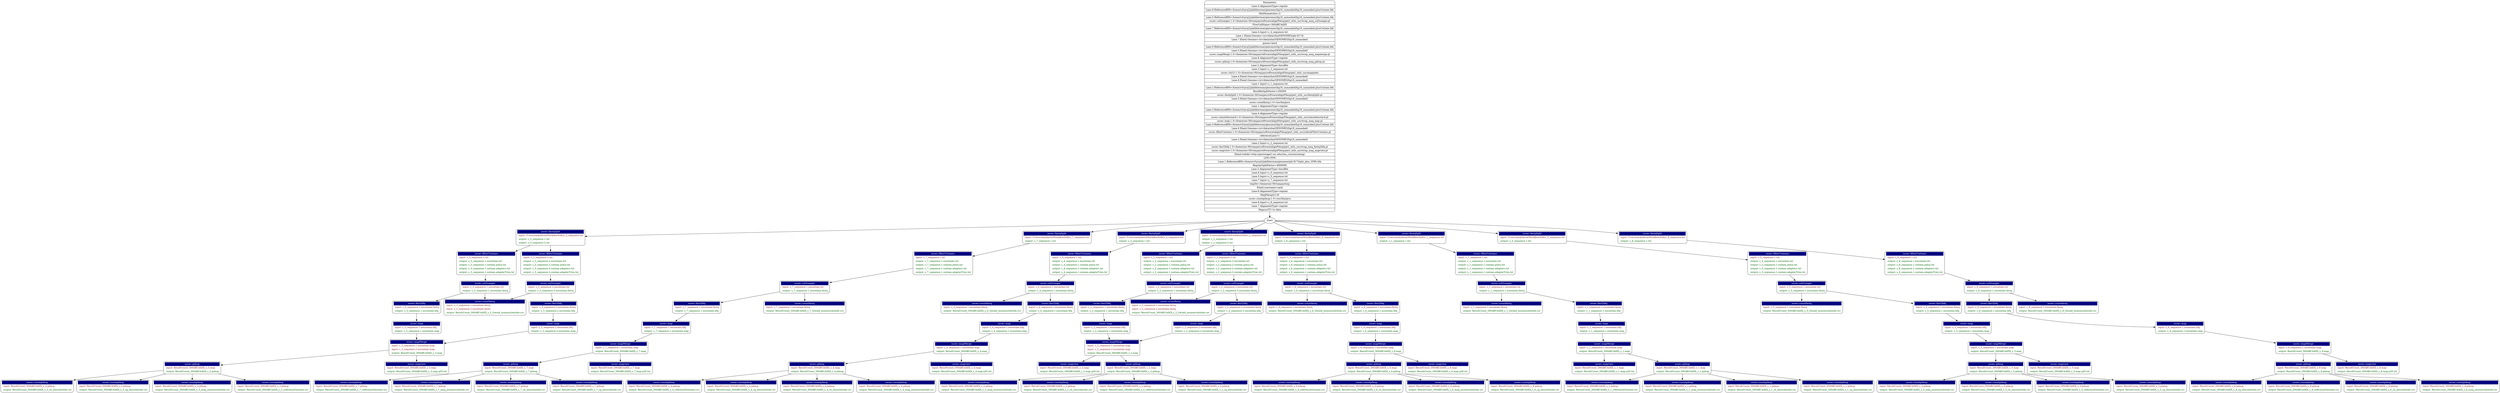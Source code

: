 digraph g {
"Parameters" [
shape = "Mrecord"
 label = "{ Parameters  | Lane.5.AlignmentType=regular | Lane.8.ReferenceBFA=/home/rcf-proj2/jak/bberman/genomes/hg18_unmasked/hg18_unmasked.plusContam.bfa | MinMismatches=2 | Lane.5.ReferenceBFA=/home/rcf-proj2/jak/bberman/genomes/hg18_unmasked/hg18_unmasked.plusContam.bfa | uscec::sol2sanger:1.0=/home/uec-00/ramjan/software/alignPileup/perl_utils_usc/wrap_maq_sol2sanger.pl | FlowCellName=300ABCAAXX | Lane.7.ReferenceBFA=/home/rcf-proj2/jak/bberman/genomes/hg18_unmasked/hg18_unmasked.plusContam.bfa | Lane.4.Input=s_4_sequence.txt | Lane.1.Eland.Genome=/srv/data/slxa/GENOMES/phi-X174/ | Lane.7.Eland.Genome=/srv/data/slxa/GENOMES/hg18_unmasked/ | queue=laird | Lane.6.ReferenceBFA=/home/rcf-proj2/jak/bberman/genomes/hg18_unmasked/hg18_unmasked.plusContam.bfa | Lane.3.Eland.Genome=/srv/data/slxa/GENOMES/hg18_unmasked/ | uscec::mapMerge:1.0=/home/uec-00/ramjan/software/alignPileup/perl_utils_usc/wrap_maq_mapmerge.pl | Lane.8.AlignmentType=regular | uscec::pileup:1.0=/home/uec-00/ramjan/software/alignPileup/perl_utils_usc/wrap_maq_pileup.pl | Lane.2.AlignmentType=bisulfite | Lane.3.Input=s_3_sequence.txt | uscec::chr21:1.0=/home/uec-00/ramjan/software/alignPileup/perl_utils_usc/maqindex | Lane.4.Eland.Genome=/srv/data/slxa/GENOMES/hg18_unmasked/ | Lane.8.Eland.Genome=/srv/data/slxa/GENOMES/hg18_unmasked/ | Lane.1.Input=s_1_sequence.txt | Lane.2.ReferenceBFA=/home/rcf-proj2/jak/bberman/genomes/hg18_unmasked/hg18_unmasked.plusContam.bfa | BisulfiteSplitFactor=250000 | uscec::fastqSplit:1.0=/home/uec-00/ramjan/software/alignPileup/perl_utils_usc/fastqSplit.pl | Lane.5.Eland.Genome=/srv/data/slxa/GENOMES/hg18_unmasked/ | uscec::countfastq:1.0=/usr/bin/java | Lane.1.AlignmentType=regular | Lane.3.ReferenceBFA=/home/rcf-proj2/jak/bberman/genomes/hg18_unmasked/hg18_unmasked.plusContam.bfa | Lane.4.AlignmentType=regular | uscec::remotebustard:1.0=/home/uec-00/ramjan/software/alignPileup/perl_utils_usc/remotebustard.pl | uscec::map:1.0=/home/uec-00/ramjan/software/alignPileup/perl_utils_usc/wrap_maq_map.pl | Lane.4.ReferenceBFA=/home/rcf-proj2/jak/bberman/genomes/hg18_unmasked/hg18_unmasked.plusContam.bfa | Lane.6.Eland.Genome=/srv/data/slxa/GENOMES/hg18_unmasked/ | uscec::filterContams:1.0=/home/uec-00/ramjan/software/alignPileup/perl_utils_usc/solexaFilterContams.pl | referenceLane=1 | Lane.2.Eland.Genome=/srv/data/slxa/GENOMES/hg18_unmasked/ | Lane.2.Input=s_2_sequence.txt | uscec::fast2bfq:1.0=/home/uec-00/ramjan/software/alignPileup/perl_utils_usc/wrap_maq_fastq2bfq.pl | uscec::mapview:1.0=/home/uec-00/ramjan/software/alignPileup/perl_utils_usc/wrap_maq_mapview.pl | Eland.webdir=http://gastorage2.usc.edu/slxa_runs/incoming/ | LFN=PFN | Lane.1.ReferenceBFA=/home/rcf-proj2/jak/bberman/genomes/phi-X174/phi_plus_SNPs.bfa | RegularSplitFactor=4000000 | Lane.3.AlignmentType=bisulfite | Lane.6.Input=s_6_sequence.txt | Lane.5.Input=s_5_sequence.txt | Lane.7.Input=s_7_sequence.txt | tmpDir=/home/uec-00/ramjan/tmp | Eland.username=zack | Lane.6.AlignmentType=regular | MaqPileupQ=30 | uscec::countpileup:1.0=/usr/bin/java | Lane.8.Input=s_8_sequence.txt | Lane.7.AlignmentType=regular | PegasusTC=tc.data}" ];
"map_s_2_sequence.2.nocontam.bfq" [
shape = "Mrecord"
label =<<table border="0" cellborder="0" cellspacing="0" cellpadding="4"><tr><td bgcolor="navy"><font color="white">uscec::map</font></td></tr><tr><td align="left"><font color="brown4"> input: s_2_sequence.2.nocontam.bfq</font></td></tr><tr><td align="left"><font color="darkgreen"> output: s_2_sequence.2.nocontam.map</font></td></tr></table>> ];
"fast2bfq_s_8_sequence.1.nocontam.fastq" [
shape = "Mrecord"
label =<<table border="0" cellborder="0" cellspacing="0" cellpadding="4"><tr><td bgcolor="navy"><font color="white">uscec::fast2bfq</font></td></tr><tr><td align="left"><font color="brown4"> input: s_8_sequence.1.nocontam.fastq</font></td></tr><tr><td align="left"><font color="darkgreen"> output: s_8_sequence.1.nocontam.bfq</font></td></tr></table>> ];
"pileup_ResultCount_300ABCAAXX_s_5.map" [
shape = "Mrecord"
label =<<table border="0" cellborder="0" cellspacing="0" cellpadding="4"><tr><td bgcolor="navy"><font color="white">uscec::pileup</font></td></tr><tr><td align="left"><font color="brown4"> input: ResultCount_300ABCAAXX_s_5.map</font></td></tr><tr><td align="left"><font color="darkgreen"> output: ResultCount_300ABCAAXX_s_5.pileup</font></td></tr></table>> ];
"countpileup_ResultCount_300ABCAAXX_s_8.pileup-cgonly" [
shape = "Mrecord"
label =<<table border="0" cellborder="0" cellspacing="0" cellpadding="4"><tr><td bgcolor="navy"><font color="white">uscec::countpileup</font></td></tr><tr><td align="left"><font color="brown4"> input: ResultCount_300ABCAAXX_s_8.pileup</font></td></tr><tr><td align="left"><font color="darkgreen"> output: ResultCount_300ABCAAXX_s_8_cg_dinucleotide.csv</font></td></tr></table>> ];
"pileup_ResultCount_300ABCAAXX_s_8.map" [
shape = "Mrecord"
label =<<table border="0" cellborder="0" cellspacing="0" cellpadding="4"><tr><td bgcolor="navy"><font color="white">uscec::pileup</font></td></tr><tr><td align="left"><font color="brown4"> input: ResultCount_300ABCAAXX_s_8.map</font></td></tr><tr><td align="left"><font color="darkgreen"> output: ResultCount_300ABCAAXX_s_8.pileup</font></td></tr></table>> ];
"countpileup_ResultCount_300ABCAAXX_s_6.pileup-refComposition" [
shape = "Mrecord"
label =<<table border="0" cellborder="0" cellspacing="0" cellpadding="4"><tr><td bgcolor="navy"><font color="white">uscec::countpileup</font></td></tr><tr><td align="left"><font color="brown4"> input: ResultCount_300ABCAAXX_s_6.pileup</font></td></tr><tr><td align="left"><font color="darkgreen"> output: ResultCount_300ABCAAXX_s_6_referenceGenome.csv</font></td></tr></table>> ];
"countpileup_ResultCount_300ABCAAXX_s_5.pileup" [
shape = "Mrecord"
label =<<table border="0" cellborder="0" cellspacing="0" cellpadding="4"><tr><td bgcolor="navy"><font color="white">uscec::countpileup</font></td></tr><tr><td align="left"><font color="brown4"> input: ResultCount_300ABCAAXX_s_5.pileup</font></td></tr><tr><td align="left"><font color="darkgreen"> output: ResultCount_300ABCAAXX_s_5_maq_mononucleotide.csv</font></td></tr></table>> ];
"countpileup_ResultCount_300ABCAAXX_s_6.pileup-chonly" [
shape = "Mrecord"
label =<<table border="0" cellborder="0" cellspacing="0" cellpadding="4"><tr><td bgcolor="navy"><font color="white">uscec::countpileup</font></td></tr><tr><td align="left"><font color="brown4"> input: ResultCount_300ABCAAXX_s_6.pileup</font></td></tr><tr><td align="left"><font color="darkgreen"> output: ResultCount_300ABCAAXX_s_6_ch_dinucleotide.csv</font></td></tr></table>> ];
"sol2sanger_s_8_sequence.1.nocontam.txt" [
shape = "Mrecord"
label =<<table border="0" cellborder="0" cellspacing="0" cellpadding="4"><tr><td bgcolor="navy"><font color="white">uscec::sol2sanger</font></td></tr><tr><td align="left"><font color="brown4"> input: s_8_sequence.1.nocontam.txt</font></td></tr><tr><td align="left"><font color="darkgreen"> output: s_8_sequence.1.nocontam.fastq</font></td></tr></table>> ];
"mapMerge_300ABCAAXX5" [
shape = "Mrecord"
label =<<table border="0" cellborder="0" cellspacing="0" cellpadding="4"><tr><td bgcolor="navy"><font color="white">uscec::mapMerge</font></td></tr><tr><td align="left"><font color="brown4"> input: s_5_sequence.1.nocontam.map</font></td></tr><tr><td align="left"><font color="darkgreen"> output: ResultCount_300ABCAAXX_s_5.map</font></td></tr></table>> ];
"countpileup_ResultCount_300ABCAAXX_s_5.pileup-chonly" [
shape = "Mrecord"
label =<<table border="0" cellborder="0" cellspacing="0" cellpadding="4"><tr><td bgcolor="navy"><font color="white">uscec::countpileup</font></td></tr><tr><td align="left"><font color="brown4"> input: ResultCount_300ABCAAXX_s_5.pileup</font></td></tr><tr><td align="left"><font color="darkgreen"> output: ResultCount_300ABCAAXX_s_5_ch_dinucleotide.csv</font></td></tr></table>> ];
"countfastq_300ABCAAXX8" [
shape = "Mrecord"
label =<<table border="0" cellborder="0" cellspacing="0" cellpadding="4"><tr><td bgcolor="navy"><font color="white">uscec::countfastq</font></td></tr><tr><td align="left"><font color="brown4"> input: s_8_sequence.1.nocontam.fastq</font></td></tr><tr><td align="left"><font color="darkgreen"> output: ResultCount_300ABCAAXX_s_8_Gerald_mononucleotide.csv</font></td></tr></table>> ];
"filterContams_s_2_sequence.1.txt" [
shape = "Mrecord"
label =<<table border="0" cellborder="0" cellspacing="0" cellpadding="4"><tr><td bgcolor="navy"><font color="white">uscec::filterContams</font></td></tr><tr><td align="left"><font color="brown4"> input: s_2_sequence.1.txt</font></td></tr><tr><td align="left"><font color="darkgreen"> output: s_2_sequence.1.nocontam.txt</font></td></tr><tr><td align="left"><font color="darkgreen"> output: s_2_sequence.1.contam.polya.txt</font></td></tr><tr><td align="left"><font color="darkgreen"> output: s_2_sequence.1.contam.adapters.txt</font></td></tr><tr><td align="left"><font color="darkgreen"> output: s_2_sequence.1.contam.adapterTrim.txt</font></td></tr></table>> ];
"countpileup_ResultCount_300ABCAAXX_s_6.pileup" [
shape = "Mrecord"
label =<<table border="0" cellborder="0" cellspacing="0" cellpadding="4"><tr><td bgcolor="navy"><font color="white">uscec::countpileup</font></td></tr><tr><td align="left"><font color="brown4"> input: ResultCount_300ABCAAXX_s_6.pileup</font></td></tr><tr><td align="left"><font color="darkgreen"> output: ResultCount_300ABCAAXX_s_6_maq_mononucleotide.csv</font></td></tr></table>> ];
"map_s_4_sequence.1.nocontam.bfq" [
shape = "Mrecord"
label =<<table border="0" cellborder="0" cellspacing="0" cellpadding="4"><tr><td bgcolor="navy"><font color="white">uscec::map</font></td></tr><tr><td align="left"><font color="brown4"> input: s_4_sequence.1.nocontam.bfq</font></td></tr><tr><td align="left"><font color="darkgreen"> output: s_4_sequence.1.nocontam.map</font></td></tr></table>> ];
"fast2bfq_s_7_sequence.1.nocontam.fastq" [
shape = "Mrecord"
label =<<table border="0" cellborder="0" cellspacing="0" cellpadding="4"><tr><td bgcolor="navy"><font color="white">uscec::fast2bfq</font></td></tr><tr><td align="left"><font color="brown4"> input: s_7_sequence.1.nocontam.fastq</font></td></tr><tr><td align="left"><font color="darkgreen"> output: s_7_sequence.1.nocontam.bfq</font></td></tr></table>> ];
"countfastq_300ABCAAXX5" [
shape = "Mrecord"
label =<<table border="0" cellborder="0" cellspacing="0" cellpadding="4"><tr><td bgcolor="navy"><font color="white">uscec::countfastq</font></td></tr><tr><td align="left"><font color="brown4"> input: s_5_sequence.1.nocontam.fastq</font></td></tr><tr><td align="left"><font color="darkgreen"> output: ResultCount_300ABCAAXX_s_5_Gerald_mononucleotide.csv</font></td></tr></table>> ];
"countpileup_ResultCount_300ABCAAXX_s_1.pileup-refComposition" [
shape = "Mrecord"
label =<<table border="0" cellborder="0" cellspacing="0" cellpadding="4"><tr><td bgcolor="navy"><font color="white">uscec::countpileup</font></td></tr><tr><td align="left"><font color="brown4"> input: ResultCount_300ABCAAXX_s_1.pileup</font></td></tr><tr><td align="left"><font color="darkgreen"> output: ResultCount_300ABCAAXX_s_1_referenceGenome.csv</font></td></tr></table>> ];
"countpileup_ResultCount_300ABCAAXX_s_5.pileup-refComposition" [
shape = "Mrecord"
label =<<table border="0" cellborder="0" cellspacing="0" cellpadding="4"><tr><td bgcolor="navy"><font color="white">uscec::countpileup</font></td></tr><tr><td align="left"><font color="brown4"> input: ResultCount_300ABCAAXX_s_5.pileup</font></td></tr><tr><td align="left"><font color="darkgreen"> output: ResultCount_300ABCAAXX_s_5_referenceGenome.csv</font></td></tr></table>> ];
"countpileup_ResultCount_300ABCAAXX_s_3.pileup-chonly" [
shape = "Mrecord"
label =<<table border="0" cellborder="0" cellspacing="0" cellpadding="4"><tr><td bgcolor="navy"><font color="white">uscec::countpileup</font></td></tr><tr><td align="left"><font color="brown4"> input: ResultCount_300ABCAAXX_s_3.pileup</font></td></tr><tr><td align="left"><font color="darkgreen"> output: ResultCount_300ABCAAXX_s_3_ch_dinucleotide.csv</font></td></tr></table>> ];
"countpileup_ResultCount_300ABCAAXX_s_6.pileup-cgonly" [
shape = "Mrecord"
label =<<table border="0" cellborder="0" cellspacing="0" cellpadding="4"><tr><td bgcolor="navy"><font color="white">uscec::countpileup</font></td></tr><tr><td align="left"><font color="brown4"> input: ResultCount_300ABCAAXX_s_6.pileup</font></td></tr><tr><td align="left"><font color="darkgreen"> output: ResultCount_300ABCAAXX_s_6_cg_dinucleotide.csv</font></td></tr></table>> ];
"filterContams_s_6_sequence.1.txt" [
shape = "Mrecord"
label =<<table border="0" cellborder="0" cellspacing="0" cellpadding="4"><tr><td bgcolor="navy"><font color="white">uscec::filterContams</font></td></tr><tr><td align="left"><font color="brown4"> input: s_6_sequence.1.txt</font></td></tr><tr><td align="left"><font color="darkgreen"> output: s_6_sequence.1.nocontam.txt</font></td></tr><tr><td align="left"><font color="darkgreen"> output: s_6_sequence.1.contam.polya.txt</font></td></tr><tr><td align="left"><font color="darkgreen"> output: s_6_sequence.1.contam.adapters.txt</font></td></tr><tr><td align="left"><font color="darkgreen"> output: s_6_sequence.1.contam.adapterTrim.txt</font></td></tr></table>> ];
"mapMerge_300ABCAAXX3" [
shape = "Mrecord"
label =<<table border="0" cellborder="0" cellspacing="0" cellpadding="4"><tr><td bgcolor="navy"><font color="white">uscec::mapMerge</font></td></tr><tr><td align="left"><font color="brown4"> input: s_3_sequence.1.nocontam.map</font></td></tr><tr><td align="left"><font color="brown4"> input: s_3_sequence.2.nocontam.map</font></td></tr><tr><td align="left"><font color="darkgreen"> output: ResultCount_300ABCAAXX_s_3.map</font></td></tr></table>> ];
"countfastq_300ABCAAXX6" [
shape = "Mrecord"
label =<<table border="0" cellborder="0" cellspacing="0" cellpadding="4"><tr><td bgcolor="navy"><font color="white">uscec::countfastq</font></td></tr><tr><td align="left"><font color="brown4"> input: s_6_sequence.1.nocontam.fastq</font></td></tr><tr><td align="left"><font color="darkgreen"> output: ResultCount_300ABCAAXX_s_6_Gerald_mononucleotide.csv</font></td></tr></table>> ];
"fastqSpit_/Users/zack/devel/WorkflowDAX/s_3_sequence.txt" [
shape = "Mrecord"
label =<<table border="0" cellborder="0" cellspacing="0" cellpadding="4"><tr><td bgcolor="navy"><font color="white">uscec::fastqSplit</font></td></tr><tr><td align="left"><font color="brown4"> input: /Users/zack/devel/WorkflowDAX/s_3_sequence.txt</font></td></tr><tr><td align="left"><font color="darkgreen"> output: s_3_sequence.1.txt</font></td></tr><tr><td align="left"><font color="darkgreen"> output: s_3_sequence.2.txt</font></td></tr></table>> ];
"fastqSpit_/Users/zack/devel/WorkflowDAX/s_7_sequence.txt" [
shape = "Mrecord"
label =<<table border="0" cellborder="0" cellspacing="0" cellpadding="4"><tr><td bgcolor="navy"><font color="white">uscec::fastqSplit</font></td></tr><tr><td align="left"><font color="brown4"> input: /Users/zack/devel/WorkflowDAX/s_7_sequence.txt</font></td></tr><tr><td align="left"><font color="darkgreen"> output: s_7_sequence.1.txt</font></td></tr></table>> ];
"fastqSpit_/Users/zack/devel/WorkflowDAX/s_4_sequence.txt" [
shape = "Mrecord"
label =<<table border="0" cellborder="0" cellspacing="0" cellpadding="4"><tr><td bgcolor="navy"><font color="white">uscec::fastqSplit</font></td></tr><tr><td align="left"><font color="brown4"> input: /Users/zack/devel/WorkflowDAX/s_4_sequence.txt</font></td></tr><tr><td align="left"><font color="darkgreen"> output: s_4_sequence.1.txt</font></td></tr></table>> ];
"fast2bfq_s_6_sequence.1.nocontam.fastq" [
shape = "Mrecord"
label =<<table border="0" cellborder="0" cellspacing="0" cellpadding="4"><tr><td bgcolor="navy"><font color="white">uscec::fast2bfq</font></td></tr><tr><td align="left"><font color="brown4"> input: s_6_sequence.1.nocontam.fastq</font></td></tr><tr><td align="left"><font color="darkgreen"> output: s_6_sequence.1.nocontam.bfq</font></td></tr></table>> ];
"countpileup_ResultCount_300ABCAAXX_s_2.pileup" [
shape = "Mrecord"
label =<<table border="0" cellborder="0" cellspacing="0" cellpadding="4"><tr><td bgcolor="navy"><font color="white">uscec::countpileup</font></td></tr><tr><td align="left"><font color="brown4"> input: ResultCount_300ABCAAXX_s_2.pileup</font></td></tr><tr><td align="left"><font color="darkgreen"> output: ResultCount_300ABCAAXX_s_2_maq_mononucleotide.csv</font></td></tr></table>> ];
"map_s_8_sequence.1.nocontam.bfq" [
shape = "Mrecord"
label =<<table border="0" cellborder="0" cellspacing="0" cellpadding="4"><tr><td bgcolor="navy"><font color="white">uscec::map</font></td></tr><tr><td align="left"><font color="brown4"> input: s_8_sequence.1.nocontam.bfq</font></td></tr><tr><td align="left"><font color="darkgreen"> output: s_8_sequence.1.nocontam.map</font></td></tr></table>> ];
"countpileup_ResultCount_300ABCAAXX_s_3.pileup-cgonly" [
shape = "Mrecord"
label =<<table border="0" cellborder="0" cellspacing="0" cellpadding="4"><tr><td bgcolor="navy"><font color="white">uscec::countpileup</font></td></tr><tr><td align="left"><font color="brown4"> input: ResultCount_300ABCAAXX_s_3.pileup</font></td></tr><tr><td align="left"><font color="darkgreen"> output: ResultCount_300ABCAAXX_s_3_cg_dinucleotide.csv</font></td></tr></table>> ];
"mapview_ResultCount_300ABCAAXX_s_8.map" [
shape = "Mrecord"
label =<<table border="0" cellborder="0" cellspacing="0" cellpadding="4"><tr><td bgcolor="navy"><font color="white">uscec::mapview</font></td></tr><tr><td align="left"><font color="brown4"> input: ResultCount_300ABCAAXX_s_8.map</font></td></tr><tr><td align="left"><font color="darkgreen"> output: ResultCount_300ABCAAXX_s_8.map.q30.txt</font></td></tr></table>> ];
"pileup_ResultCount_300ABCAAXX_s_4.map" [
shape = "Mrecord"
label =<<table border="0" cellborder="0" cellspacing="0" cellpadding="4"><tr><td bgcolor="navy"><font color="white">uscec::pileup</font></td></tr><tr><td align="left"><font color="brown4"> input: ResultCount_300ABCAAXX_s_4.map</font></td></tr><tr><td align="left"><font color="darkgreen"> output: ResultCount_300ABCAAXX_s_4.pileup</font></td></tr></table>> ];
"countpileup_ResultCount_300ABCAAXX_s_7.pileup-refComposition" [
shape = "Mrecord"
label =<<table border="0" cellborder="0" cellspacing="0" cellpadding="4"><tr><td bgcolor="navy"><font color="white">uscec::countpileup</font></td></tr><tr><td align="left"><font color="brown4"> input: ResultCount_300ABCAAXX_s_7.pileup</font></td></tr><tr><td align="left"><font color="darkgreen"> output: ResultCount_300ABCAAXX_s_7_referenceGenome.csv</font></td></tr></table>> ];
"pileup_ResultCount_300ABCAAXX_s_6.map" [
shape = "Mrecord"
label =<<table border="0" cellborder="0" cellspacing="0" cellpadding="4"><tr><td bgcolor="navy"><font color="white">uscec::pileup</font></td></tr><tr><td align="left"><font color="brown4"> input: ResultCount_300ABCAAXX_s_6.map</font></td></tr><tr><td align="left"><font color="darkgreen"> output: ResultCount_300ABCAAXX_s_6.pileup</font></td></tr></table>> ];
"map_s_3_sequence.1.nocontam.bfq" [
shape = "Mrecord"
label =<<table border="0" cellborder="0" cellspacing="0" cellpadding="4"><tr><td bgcolor="navy"><font color="white">uscec::map</font></td></tr><tr><td align="left"><font color="brown4"> input: s_3_sequence.1.nocontam.bfq</font></td></tr><tr><td align="left"><font color="darkgreen"> output: s_3_sequence.1.nocontam.map</font></td></tr></table>> ];
"map_s_5_sequence.1.nocontam.bfq" [
shape = "Mrecord"
label =<<table border="0" cellborder="0" cellspacing="0" cellpadding="4"><tr><td bgcolor="navy"><font color="white">uscec::map</font></td></tr><tr><td align="left"><font color="brown4"> input: s_5_sequence.1.nocontam.bfq</font></td></tr><tr><td align="left"><font color="darkgreen"> output: s_5_sequence.1.nocontam.map</font></td></tr></table>> ];
"filterContams_s_5_sequence.1.txt" [
shape = "Mrecord"
label =<<table border="0" cellborder="0" cellspacing="0" cellpadding="4"><tr><td bgcolor="navy"><font color="white">uscec::filterContams</font></td></tr><tr><td align="left"><font color="brown4"> input: s_5_sequence.1.txt</font></td></tr><tr><td align="left"><font color="darkgreen"> output: s_5_sequence.1.nocontam.txt</font></td></tr><tr><td align="left"><font color="darkgreen"> output: s_5_sequence.1.contam.polya.txt</font></td></tr><tr><td align="left"><font color="darkgreen"> output: s_5_sequence.1.contam.adapters.txt</font></td></tr><tr><td align="left"><font color="darkgreen"> output: s_5_sequence.1.contam.adapterTrim.txt</font></td></tr></table>> ];
"countfastq_300ABCAAXX2" [
shape = "Mrecord"
label =<<table border="0" cellborder="0" cellspacing="0" cellpadding="4"><tr><td bgcolor="navy"><font color="white">uscec::countfastq</font></td></tr><tr><td align="left"><font color="brown4"> input: s_2_sequence.1.nocontam.fastq</font></td></tr><tr><td align="left"><font color="brown4"> input: s_2_sequence.2.nocontam.fastq</font></td></tr><tr><td align="left"><font color="darkgreen"> output: ResultCount_300ABCAAXX_s_2_Gerald_mononucleotide.csv</font></td></tr></table>> ];
"countpileup_ResultCount_300ABCAAXX_s_4.pileup-refComposition" [
shape = "Mrecord"
label =<<table border="0" cellborder="0" cellspacing="0" cellpadding="4"><tr><td bgcolor="navy"><font color="white">uscec::countpileup</font></td></tr><tr><td align="left"><font color="brown4"> input: ResultCount_300ABCAAXX_s_4.pileup</font></td></tr><tr><td align="left"><font color="darkgreen"> output: ResultCount_300ABCAAXX_s_4_referenceGenome.csv</font></td></tr></table>> ];
"fastqSpit_/Users/zack/devel/WorkflowDAX/s_2_sequence.txt" [
shape = "Mrecord"
label =<<table border="0" cellborder="0" cellspacing="0" cellpadding="4"><tr><td bgcolor="navy"><font color="white">uscec::fastqSplit</font></td></tr><tr><td align="left"><font color="brown4"> input: /Users/zack/devel/WorkflowDAX/s_2_sequence.txt</font></td></tr><tr><td align="left"><font color="darkgreen"> output: s_2_sequence.1.txt</font></td></tr><tr><td align="left"><font color="darkgreen"> output: s_2_sequence.2.txt</font></td></tr></table>> ];
"sol2sanger_s_7_sequence.1.nocontam.txt" [
shape = "Mrecord"
label =<<table border="0" cellborder="0" cellspacing="0" cellpadding="4"><tr><td bgcolor="navy"><font color="white">uscec::sol2sanger</font></td></tr><tr><td align="left"><font color="brown4"> input: s_7_sequence.1.nocontam.txt</font></td></tr><tr><td align="left"><font color="darkgreen"> output: s_7_sequence.1.nocontam.fastq</font></td></tr></table>> ];
"mapMerge_300ABCAAXX6" [
shape = "Mrecord"
label =<<table border="0" cellborder="0" cellspacing="0" cellpadding="4"><tr><td bgcolor="navy"><font color="white">uscec::mapMerge</font></td></tr><tr><td align="left"><font color="brown4"> input: s_6_sequence.1.nocontam.map</font></td></tr><tr><td align="left"><font color="darkgreen"> output: ResultCount_300ABCAAXX_s_6.map</font></td></tr></table>> ];
"mapview_ResultCount_300ABCAAXX_s_1.map" [
shape = "Mrecord"
label =<<table border="0" cellborder="0" cellspacing="0" cellpadding="4"><tr><td bgcolor="navy"><font color="white">uscec::mapview</font></td></tr><tr><td align="left"><font color="brown4"> input: ResultCount_300ABCAAXX_s_1.map</font></td></tr><tr><td align="left"><font color="darkgreen"> output: ResultCount_300ABCAAXX_s_1.map.q30.txt</font></td></tr></table>> ];
"mapview_ResultCount_300ABCAAXX_s_2.map" [
shape = "Mrecord"
label =<<table border="0" cellborder="0" cellspacing="0" cellpadding="4"><tr><td bgcolor="navy"><font color="white">uscec::mapview</font></td></tr><tr><td align="left"><font color="brown4"> input: ResultCount_300ABCAAXX_s_2.map</font></td></tr><tr><td align="left"><font color="darkgreen"> output: ResultCount_300ABCAAXX_s_2.map.q30.txt</font></td></tr></table>> ];
"pileup_ResultCount_300ABCAAXX_s_1.map" [
shape = "Mrecord"
label =<<table border="0" cellborder="0" cellspacing="0" cellpadding="4"><tr><td bgcolor="navy"><font color="white">uscec::pileup</font></td></tr><tr><td align="left"><font color="brown4"> input: ResultCount_300ABCAAXX_s_1.map</font></td></tr><tr><td align="left"><font color="darkgreen"> output: ResultCount_300ABCAAXX_s_1.pileup</font></td></tr></table>> ];
"sol2sanger_s_1_sequence.1.nocontam.txt" [
shape = "Mrecord"
label =<<table border="0" cellborder="0" cellspacing="0" cellpadding="4"><tr><td bgcolor="navy"><font color="white">uscec::sol2sanger</font></td></tr><tr><td align="left"><font color="brown4"> input: s_1_sequence.1.nocontam.txt</font></td></tr><tr><td align="left"><font color="darkgreen"> output: s_1_sequence.1.nocontam.fastq</font></td></tr></table>> ];
"countpileup_ResultCount_300ABCAAXX_s_8.pileup-refComposition" [
shape = "Mrecord"
label =<<table border="0" cellborder="0" cellspacing="0" cellpadding="4"><tr><td bgcolor="navy"><font color="white">uscec::countpileup</font></td></tr><tr><td align="left"><font color="brown4"> input: ResultCount_300ABCAAXX_s_8.pileup</font></td></tr><tr><td align="left"><font color="darkgreen"> output: ResultCount_300ABCAAXX_s_8_referenceGenome.csv</font></td></tr></table>> ];
"countfastq_300ABCAAXX1" [
shape = "Mrecord"
label =<<table border="0" cellborder="0" cellspacing="0" cellpadding="4"><tr><td bgcolor="navy"><font color="white">uscec::countfastq</font></td></tr><tr><td align="left"><font color="brown4"> input: s_1_sequence.1.nocontam.fastq</font></td></tr><tr><td align="left"><font color="darkgreen"> output: ResultCount_300ABCAAXX_s_1_Gerald_mononucleotide.csv</font></td></tr></table>> ];
"mapMerge_300ABCAAXX4" [
shape = "Mrecord"
label =<<table border="0" cellborder="0" cellspacing="0" cellpadding="4"><tr><td bgcolor="navy"><font color="white">uscec::mapMerge</font></td></tr><tr><td align="left"><font color="brown4"> input: s_4_sequence.1.nocontam.map</font></td></tr><tr><td align="left"><font color="darkgreen"> output: ResultCount_300ABCAAXX_s_4.map</font></td></tr></table>> ];
"filterContams_s_2_sequence.2.txt" [
shape = "Mrecord"
label =<<table border="0" cellborder="0" cellspacing="0" cellpadding="4"><tr><td bgcolor="navy"><font color="white">uscec::filterContams</font></td></tr><tr><td align="left"><font color="brown4"> input: s_2_sequence.2.txt</font></td></tr><tr><td align="left"><font color="darkgreen"> output: s_2_sequence.2.nocontam.txt</font></td></tr><tr><td align="left"><font color="darkgreen"> output: s_2_sequence.2.contam.polya.txt</font></td></tr><tr><td align="left"><font color="darkgreen"> output: s_2_sequence.2.contam.adapters.txt</font></td></tr><tr><td align="left"><font color="darkgreen"> output: s_2_sequence.2.contam.adapterTrim.txt</font></td></tr></table>> ];
"map_s_7_sequence.1.nocontam.bfq" [
shape = "Mrecord"
label =<<table border="0" cellborder="0" cellspacing="0" cellpadding="4"><tr><td bgcolor="navy"><font color="white">uscec::map</font></td></tr><tr><td align="left"><font color="brown4"> input: s_7_sequence.1.nocontam.bfq</font></td></tr><tr><td align="left"><font color="darkgreen"> output: s_7_sequence.1.nocontam.map</font></td></tr></table>> ];
"countpileup_ResultCount_300ABCAAXX_s_2.pileup-chonly" [
shape = "Mrecord"
label =<<table border="0" cellborder="0" cellspacing="0" cellpadding="4"><tr><td bgcolor="navy"><font color="white">uscec::countpileup</font></td></tr><tr><td align="left"><font color="brown4"> input: ResultCount_300ABCAAXX_s_2.pileup</font></td></tr><tr><td align="left"><font color="darkgreen"> output: ResultCount_300ABCAAXX_s_2_ch_dinucleotide.csv</font></td></tr></table>> ];
"countfastq_300ABCAAXX3" [
shape = "Mrecord"
label =<<table border="0" cellborder="0" cellspacing="0" cellpadding="4"><tr><td bgcolor="navy"><font color="white">uscec::countfastq</font></td></tr><tr><td align="left"><font color="brown4"> input: s_3_sequence.1.nocontam.fastq</font></td></tr><tr><td align="left"><font color="brown4"> input: s_3_sequence.2.nocontam.fastq</font></td></tr><tr><td align="left"><font color="darkgreen"> output: ResultCount_300ABCAAXX_s_3_Gerald_mononucleotide.csv</font></td></tr></table>> ];
"mapview_ResultCount_300ABCAAXX_s_5.map" [
shape = "Mrecord"
label =<<table border="0" cellborder="0" cellspacing="0" cellpadding="4"><tr><td bgcolor="navy"><font color="white">uscec::mapview</font></td></tr><tr><td align="left"><font color="brown4"> input: ResultCount_300ABCAAXX_s_5.map</font></td></tr><tr><td align="left"><font color="darkgreen"> output: ResultCount_300ABCAAXX_s_5.map.q30.txt</font></td></tr></table>> ];
"filterContams_s_3_sequence.1.txt" [
shape = "Mrecord"
label =<<table border="0" cellborder="0" cellspacing="0" cellpadding="4"><tr><td bgcolor="navy"><font color="white">uscec::filterContams</font></td></tr><tr><td align="left"><font color="brown4"> input: s_3_sequence.1.txt</font></td></tr><tr><td align="left"><font color="darkgreen"> output: s_3_sequence.1.nocontam.txt</font></td></tr><tr><td align="left"><font color="darkgreen"> output: s_3_sequence.1.contam.polya.txt</font></td></tr><tr><td align="left"><font color="darkgreen"> output: s_3_sequence.1.contam.adapters.txt</font></td></tr><tr><td align="left"><font color="darkgreen"> output: s_3_sequence.1.contam.adapterTrim.txt</font></td></tr></table>> ];
"countpileup_ResultCount_300ABCAAXX_s_3.pileup" [
shape = "Mrecord"
label =<<table border="0" cellborder="0" cellspacing="0" cellpadding="4"><tr><td bgcolor="navy"><font color="white">uscec::countpileup</font></td></tr><tr><td align="left"><font color="brown4"> input: ResultCount_300ABCAAXX_s_3.pileup</font></td></tr><tr><td align="left"><font color="darkgreen"> output: ResultCount_300ABCAAXX_s_3_maq_mononucleotide.csv</font></td></tr></table>> ];
"mapview_ResultCount_300ABCAAXX_s_4.map" [
shape = "Mrecord"
label =<<table border="0" cellborder="0" cellspacing="0" cellpadding="4"><tr><td bgcolor="navy"><font color="white">uscec::mapview</font></td></tr><tr><td align="left"><font color="brown4"> input: ResultCount_300ABCAAXX_s_4.map</font></td></tr><tr><td align="left"><font color="darkgreen"> output: ResultCount_300ABCAAXX_s_4.map.q30.txt</font></td></tr></table>> ];
"map_s_6_sequence.1.nocontam.bfq" [
shape = "Mrecord"
label =<<table border="0" cellborder="0" cellspacing="0" cellpadding="4"><tr><td bgcolor="navy"><font color="white">uscec::map</font></td></tr><tr><td align="left"><font color="brown4"> input: s_6_sequence.1.nocontam.bfq</font></td></tr><tr><td align="left"><font color="darkgreen"> output: s_6_sequence.1.nocontam.map</font></td></tr></table>> ];
"countfastq_300ABCAAXX4" [
shape = "Mrecord"
label =<<table border="0" cellborder="0" cellspacing="0" cellpadding="4"><tr><td bgcolor="navy"><font color="white">uscec::countfastq</font></td></tr><tr><td align="left"><font color="brown4"> input: s_4_sequence.1.nocontam.fastq</font></td></tr><tr><td align="left"><font color="darkgreen"> output: ResultCount_300ABCAAXX_s_4_Gerald_mononucleotide.csv</font></td></tr></table>> ];
"map_s_2_sequence.1.nocontam.bfq" [
shape = "Mrecord"
label =<<table border="0" cellborder="0" cellspacing="0" cellpadding="4"><tr><td bgcolor="navy"><font color="white">uscec::map</font></td></tr><tr><td align="left"><font color="brown4"> input: s_2_sequence.1.nocontam.bfq</font></td></tr><tr><td align="left"><font color="darkgreen"> output: s_2_sequence.1.nocontam.map</font></td></tr></table>> ];
"pileup_ResultCount_300ABCAAXX_s_7.map" [
shape = "Mrecord"
label =<<table border="0" cellborder="0" cellspacing="0" cellpadding="4"><tr><td bgcolor="navy"><font color="white">uscec::pileup</font></td></tr><tr><td align="left"><font color="brown4"> input: ResultCount_300ABCAAXX_s_7.map</font></td></tr><tr><td align="left"><font color="darkgreen"> output: ResultCount_300ABCAAXX_s_7.pileup</font></td></tr></table>> ];
"countpileup_ResultCount_300ABCAAXX_s_8.pileup-chonly" [
shape = "Mrecord"
label =<<table border="0" cellborder="0" cellspacing="0" cellpadding="4"><tr><td bgcolor="navy"><font color="white">uscec::countpileup</font></td></tr><tr><td align="left"><font color="brown4"> input: ResultCount_300ABCAAXX_s_8.pileup</font></td></tr><tr><td align="left"><font color="darkgreen"> output: ResultCount_300ABCAAXX_s_8_ch_dinucleotide.csv</font></td></tr></table>> ];
"pileup_ResultCount_300ABCAAXX_s_2.map" [
shape = "Mrecord"
label =<<table border="0" cellborder="0" cellspacing="0" cellpadding="4"><tr><td bgcolor="navy"><font color="white">uscec::pileup</font></td></tr><tr><td align="left"><font color="brown4"> input: ResultCount_300ABCAAXX_s_2.map</font></td></tr><tr><td align="left"><font color="darkgreen"> output: ResultCount_300ABCAAXX_s_2.pileup</font></td></tr></table>> ];
"fast2bfq_s_5_sequence.1.nocontam.fastq" [
shape = "Mrecord"
label =<<table border="0" cellborder="0" cellspacing="0" cellpadding="4"><tr><td bgcolor="navy"><font color="white">uscec::fast2bfq</font></td></tr><tr><td align="left"><font color="brown4"> input: s_5_sequence.1.nocontam.fastq</font></td></tr><tr><td align="left"><font color="darkgreen"> output: s_5_sequence.1.nocontam.bfq</font></td></tr></table>> ];
"sol2sanger_s_5_sequence.1.nocontam.txt" [
shape = "Mrecord"
label =<<table border="0" cellborder="0" cellspacing="0" cellpadding="4"><tr><td bgcolor="navy"><font color="white">uscec::sol2sanger</font></td></tr><tr><td align="left"><font color="brown4"> input: s_5_sequence.1.nocontam.txt</font></td></tr><tr><td align="left"><font color="darkgreen"> output: s_5_sequence.1.nocontam.fastq</font></td></tr></table>> ];
"countpileup_ResultCount_300ABCAAXX_s_1.pileup" [
shape = "Mrecord"
label =<<table border="0" cellborder="0" cellspacing="0" cellpadding="4"><tr><td bgcolor="navy"><font color="white">uscec::countpileup</font></td></tr><tr><td align="left"><font color="brown4"> input: ResultCount_300ABCAAXX_s_1.pileup</font></td></tr><tr><td align="left"><font color="darkgreen"> output: ResultCount_300ABCAAXX_s_1_maq_mononucleotide.csv</font></td></tr></table>> ];
"sol2sanger_s_6_sequence.1.nocontam.txt" [
shape = "Mrecord"
label =<<table border="0" cellborder="0" cellspacing="0" cellpadding="4"><tr><td bgcolor="navy"><font color="white">uscec::sol2sanger</font></td></tr><tr><td align="left"><font color="brown4"> input: s_6_sequence.1.nocontam.txt</font></td></tr><tr><td align="left"><font color="darkgreen"> output: s_6_sequence.1.nocontam.fastq</font></td></tr></table>> ];
"mapMerge_300ABCAAXX7" [
shape = "Mrecord"
label =<<table border="0" cellborder="0" cellspacing="0" cellpadding="4"><tr><td bgcolor="navy"><font color="white">uscec::mapMerge</font></td></tr><tr><td align="left"><font color="brown4"> input: s_7_sequence.1.nocontam.map</font></td></tr><tr><td align="left"><font color="darkgreen"> output: ResultCount_300ABCAAXX_s_7.map</font></td></tr></table>> ];
"fast2bfq_s_2_sequence.1.nocontam.fastq" [
shape = "Mrecord"
label =<<table border="0" cellborder="0" cellspacing="0" cellpadding="4"><tr><td bgcolor="navy"><font color="white">uscec::fast2bfq</font></td></tr><tr><td align="left"><font color="brown4"> input: s_2_sequence.1.nocontam.fastq</font></td></tr><tr><td align="left"><font color="darkgreen"> output: s_2_sequence.1.nocontam.bfq</font></td></tr></table>> ];
"mapMerge_300ABCAAXX8" [
shape = "Mrecord"
label =<<table border="0" cellborder="0" cellspacing="0" cellpadding="4"><tr><td bgcolor="navy"><font color="white">uscec::mapMerge</font></td></tr><tr><td align="left"><font color="brown4"> input: s_8_sequence.1.nocontam.map</font></td></tr><tr><td align="left"><font color="darkgreen"> output: ResultCount_300ABCAAXX_s_8.map</font></td></tr></table>> ];
"countpileup_ResultCount_300ABCAAXX_s_1.pileup-chonly" [
shape = "Mrecord"
label =<<table border="0" cellborder="0" cellspacing="0" cellpadding="4"><tr><td bgcolor="navy"><font color="white">uscec::countpileup</font></td></tr><tr><td align="left"><font color="brown4"> input: ResultCount_300ABCAAXX_s_1.pileup</font></td></tr><tr><td align="left"><font color="darkgreen"> output: ResultCount_300ABCAAXX_s_1_ch_dinucleotide.csv</font></td></tr></table>> ];
"fast2bfq_s_3_sequence.1.nocontam.fastq" [
shape = "Mrecord"
label =<<table border="0" cellborder="0" cellspacing="0" cellpadding="4"><tr><td bgcolor="navy"><font color="white">uscec::fast2bfq</font></td></tr><tr><td align="left"><font color="brown4"> input: s_3_sequence.1.nocontam.fastq</font></td></tr><tr><td align="left"><font color="darkgreen"> output: s_3_sequence.1.nocontam.bfq</font></td></tr></table>> ];
"countpileup_ResultCount_300ABCAAXX_s_2.pileup-refComposition" [
shape = "Mrecord"
label =<<table border="0" cellborder="0" cellspacing="0" cellpadding="4"><tr><td bgcolor="navy"><font color="white">uscec::countpileup</font></td></tr><tr><td align="left"><font color="brown4"> input: ResultCount_300ABCAAXX_s_2.pileup</font></td></tr><tr><td align="left"><font color="darkgreen"> output: ResultCount_300ABCAAXX_s_2_referenceGenome.csv</font></td></tr></table>> ];
"fastqSpit_/Users/zack/devel/WorkflowDAX/s_6_sequence.txt" [
shape = "Mrecord"
label =<<table border="0" cellborder="0" cellspacing="0" cellpadding="4"><tr><td bgcolor="navy"><font color="white">uscec::fastqSplit</font></td></tr><tr><td align="left"><font color="brown4"> input: /Users/zack/devel/WorkflowDAX/s_6_sequence.txt</font></td></tr><tr><td align="left"><font color="darkgreen"> output: s_6_sequence.1.txt</font></td></tr></table>> ];
"countpileup_ResultCount_300ABCAAXX_s_4.pileup-cgonly" [
shape = "Mrecord"
label =<<table border="0" cellborder="0" cellspacing="0" cellpadding="4"><tr><td bgcolor="navy"><font color="white">uscec::countpileup</font></td></tr><tr><td align="left"><font color="brown4"> input: ResultCount_300ABCAAXX_s_4.pileup</font></td></tr><tr><td align="left"><font color="darkgreen"> output: ResultCount_300ABCAAXX_s_4_cg_dinucleotide.csv</font></td></tr></table>> ];
"sol2sanger_s_4_sequence.1.nocontam.txt" [
shape = "Mrecord"
label =<<table border="0" cellborder="0" cellspacing="0" cellpadding="4"><tr><td bgcolor="navy"><font color="white">uscec::sol2sanger</font></td></tr><tr><td align="left"><font color="brown4"> input: s_4_sequence.1.nocontam.txt</font></td></tr><tr><td align="left"><font color="darkgreen"> output: s_4_sequence.1.nocontam.fastq</font></td></tr></table>> ];
"countpileup_ResultCount_300ABCAAXX_s_2.pileup-cgonly" [
shape = "Mrecord"
label =<<table border="0" cellborder="0" cellspacing="0" cellpadding="4"><tr><td bgcolor="navy"><font color="white">uscec::countpileup</font></td></tr><tr><td align="left"><font color="brown4"> input: ResultCount_300ABCAAXX_s_2.pileup</font></td></tr><tr><td align="left"><font color="darkgreen"> output: ResultCount_300ABCAAXX_s_2_cg_dinucleotide.csv</font></td></tr></table>> ];
"filterContams_s_7_sequence.1.txt" [
shape = "Mrecord"
label =<<table border="0" cellborder="0" cellspacing="0" cellpadding="4"><tr><td bgcolor="navy"><font color="white">uscec::filterContams</font></td></tr><tr><td align="left"><font color="brown4"> input: s_7_sequence.1.txt</font></td></tr><tr><td align="left"><font color="darkgreen"> output: s_7_sequence.1.nocontam.txt</font></td></tr><tr><td align="left"><font color="darkgreen"> output: s_7_sequence.1.contam.polya.txt</font></td></tr><tr><td align="left"><font color="darkgreen"> output: s_7_sequence.1.contam.adapters.txt</font></td></tr><tr><td align="left"><font color="darkgreen"> output: s_7_sequence.1.contam.adapterTrim.txt</font></td></tr></table>> ];
"countpileup_ResultCount_300ABCAAXX_s_4.pileup-chonly" [
shape = "Mrecord"
label =<<table border="0" cellborder="0" cellspacing="0" cellpadding="4"><tr><td bgcolor="navy"><font color="white">uscec::countpileup</font></td></tr><tr><td align="left"><font color="brown4"> input: ResultCount_300ABCAAXX_s_4.pileup</font></td></tr><tr><td align="left"><font color="darkgreen"> output: ResultCount_300ABCAAXX_s_4_ch_dinucleotide.csv</font></td></tr></table>> ];
"countpileup_ResultCount_300ABCAAXX_s_4.pileup" [
shape = "Mrecord"
label =<<table border="0" cellborder="0" cellspacing="0" cellpadding="4"><tr><td bgcolor="navy"><font color="white">uscec::countpileup</font></td></tr><tr><td align="left"><font color="brown4"> input: ResultCount_300ABCAAXX_s_4.pileup</font></td></tr><tr><td align="left"><font color="darkgreen"> output: ResultCount_300ABCAAXX_s_4_maq_mononucleotide.csv</font></td></tr></table>> ];
"mapview_ResultCount_300ABCAAXX_s_7.map" [
shape = "Mrecord"
label =<<table border="0" cellborder="0" cellspacing="0" cellpadding="4"><tr><td bgcolor="navy"><font color="white">uscec::mapview</font></td></tr><tr><td align="left"><font color="brown4"> input: ResultCount_300ABCAAXX_s_7.map</font></td></tr><tr><td align="left"><font color="darkgreen"> output: ResultCount_300ABCAAXX_s_7.map.q30.txt</font></td></tr></table>> ];
"sol2sanger_s_3_sequence.2.nocontam.txt" [
shape = "Mrecord"
label =<<table border="0" cellborder="0" cellspacing="0" cellpadding="4"><tr><td bgcolor="navy"><font color="white">uscec::sol2sanger</font></td></tr><tr><td align="left"><font color="brown4"> input: s_3_sequence.2.nocontam.txt</font></td></tr><tr><td align="left"><font color="darkgreen"> output: s_3_sequence.2.nocontam.fastq</font></td></tr></table>> ];
"sol2sanger_s_2_sequence.2.nocontam.txt" [
shape = "Mrecord"
label =<<table border="0" cellborder="0" cellspacing="0" cellpadding="4"><tr><td bgcolor="navy"><font color="white">uscec::sol2sanger</font></td></tr><tr><td align="left"><font color="brown4"> input: s_2_sequence.2.nocontam.txt</font></td></tr><tr><td align="left"><font color="darkgreen"> output: s_2_sequence.2.nocontam.fastq</font></td></tr></table>> ];
"mapMerge_300ABCAAXX1" [
shape = "Mrecord"
label =<<table border="0" cellborder="0" cellspacing="0" cellpadding="4"><tr><td bgcolor="navy"><font color="white">uscec::mapMerge</font></td></tr><tr><td align="left"><font color="brown4"> input: s_1_sequence.1.nocontam.map</font></td></tr><tr><td align="left"><font color="darkgreen"> output: ResultCount_300ABCAAXX_s_1.map</font></td></tr></table>> ];
"sol2sanger_s_2_sequence.1.nocontam.txt" [
shape = "Mrecord"
label =<<table border="0" cellborder="0" cellspacing="0" cellpadding="4"><tr><td bgcolor="navy"><font color="white">uscec::sol2sanger</font></td></tr><tr><td align="left"><font color="brown4"> input: s_2_sequence.1.nocontam.txt</font></td></tr><tr><td align="left"><font color="darkgreen"> output: s_2_sequence.1.nocontam.fastq</font></td></tr></table>> ];
"filterContams_s_4_sequence.1.txt" [
shape = "Mrecord"
label =<<table border="0" cellborder="0" cellspacing="0" cellpadding="4"><tr><td bgcolor="navy"><font color="white">uscec::filterContams</font></td></tr><tr><td align="left"><font color="brown4"> input: s_4_sequence.1.txt</font></td></tr><tr><td align="left"><font color="darkgreen"> output: s_4_sequence.1.nocontam.txt</font></td></tr><tr><td align="left"><font color="darkgreen"> output: s_4_sequence.1.contam.polya.txt</font></td></tr><tr><td align="left"><font color="darkgreen"> output: s_4_sequence.1.contam.adapters.txt</font></td></tr><tr><td align="left"><font color="darkgreen"> output: s_4_sequence.1.contam.adapterTrim.txt</font></td></tr></table>> ];
"pileup_ResultCount_300ABCAAXX_s_3.map" [
shape = "Mrecord"
label =<<table border="0" cellborder="0" cellspacing="0" cellpadding="4"><tr><td bgcolor="navy"><font color="white">uscec::pileup</font></td></tr><tr><td align="left"><font color="brown4"> input: ResultCount_300ABCAAXX_s_3.map</font></td></tr><tr><td align="left"><font color="darkgreen"> output: ResultCount_300ABCAAXX_s_3.pileup</font></td></tr></table>> ];
"countfastq_300ABCAAXX7" [
shape = "Mrecord"
label =<<table border="0" cellborder="0" cellspacing="0" cellpadding="4"><tr><td bgcolor="navy"><font color="white">uscec::countfastq</font></td></tr><tr><td align="left"><font color="brown4"> input: s_7_sequence.1.nocontam.fastq</font></td></tr><tr><td align="left"><font color="darkgreen"> output: ResultCount_300ABCAAXX_s_7_Gerald_mononucleotide.csv</font></td></tr></table>> ];
"countpileup_ResultCount_300ABCAAXX_s_7.pileup" [
shape = "Mrecord"
label =<<table border="0" cellborder="0" cellspacing="0" cellpadding="4"><tr><td bgcolor="navy"><font color="white">uscec::countpileup</font></td></tr><tr><td align="left"><font color="brown4"> input: ResultCount_300ABCAAXX_s_7.pileup</font></td></tr><tr><td align="left"><font color="darkgreen"> output: ResultCount_300ABCAAXX_s_7_maq_mononucleotide.csv</font></td></tr></table>> ];
"fastqSpit_/Users/zack/devel/WorkflowDAX/s_1_sequence.txt" [
shape = "Mrecord"
label =<<table border="0" cellborder="0" cellspacing="0" cellpadding="4"><tr><td bgcolor="navy"><font color="white">uscec::fastqSplit</font></td></tr><tr><td align="left"><font color="brown4"> input: /Users/zack/devel/WorkflowDAX/s_1_sequence.txt</font></td></tr><tr><td align="left"><font color="darkgreen"> output: s_1_sequence.1.txt</font></td></tr></table>> ];
"filterContams_s_1_sequence.1.txt" [
shape = "Mrecord"
label =<<table border="0" cellborder="0" cellspacing="0" cellpadding="4"><tr><td bgcolor="navy"><font color="white">uscec::filterContams</font></td></tr><tr><td align="left"><font color="brown4"> input: s_1_sequence.1.txt</font></td></tr><tr><td align="left"><font color="darkgreen"> output: s_1_sequence.1.nocontam.txt</font></td></tr><tr><td align="left"><font color="darkgreen"> output: s_1_sequence.1.contam.polya.txt</font></td></tr><tr><td align="left"><font color="darkgreen"> output: s_1_sequence.1.contam.adapters.txt</font></td></tr><tr><td align="left"><font color="darkgreen"> output: s_1_sequence.1.contam.adapterTrim.txt</font></td></tr></table>> ];
"countpileup_ResultCount_300ABCAAXX_s_5.pileup-cgonly" [
shape = "Mrecord"
label =<<table border="0" cellborder="0" cellspacing="0" cellpadding="4"><tr><td bgcolor="navy"><font color="white">uscec::countpileup</font></td></tr><tr><td align="left"><font color="brown4"> input: ResultCount_300ABCAAXX_s_5.pileup</font></td></tr><tr><td align="left"><font color="darkgreen"> output: ResultCount_300ABCAAXX_s_5_cg_dinucleotide.csv</font></td></tr></table>> ];
"filterContams_s_8_sequence.1.txt" [
shape = "Mrecord"
label =<<table border="0" cellborder="0" cellspacing="0" cellpadding="4"><tr><td bgcolor="navy"><font color="white">uscec::filterContams</font></td></tr><tr><td align="left"><font color="brown4"> input: s_8_sequence.1.txt</font></td></tr><tr><td align="left"><font color="darkgreen"> output: s_8_sequence.1.nocontam.txt</font></td></tr><tr><td align="left"><font color="darkgreen"> output: s_8_sequence.1.contam.polya.txt</font></td></tr><tr><td align="left"><font color="darkgreen"> output: s_8_sequence.1.contam.adapters.txt</font></td></tr><tr><td align="left"><font color="darkgreen"> output: s_8_sequence.1.contam.adapterTrim.txt</font></td></tr></table>> ];
"fast2bfq_s_3_sequence.2.nocontam.fastq" [
shape = "Mrecord"
label =<<table border="0" cellborder="0" cellspacing="0" cellpadding="4"><tr><td bgcolor="navy"><font color="white">uscec::fast2bfq</font></td></tr><tr><td align="left"><font color="brown4"> input: s_3_sequence.2.nocontam.fastq</font></td></tr><tr><td align="left"><font color="darkgreen"> output: s_3_sequence.2.nocontam.bfq</font></td></tr></table>> ];
"fast2bfq_s_1_sequence.1.nocontam.fastq" [
shape = "Mrecord"
label =<<table border="0" cellborder="0" cellspacing="0" cellpadding="4"><tr><td bgcolor="navy"><font color="white">uscec::fast2bfq</font></td></tr><tr><td align="left"><font color="brown4"> input: s_1_sequence.1.nocontam.fastq</font></td></tr><tr><td align="left"><font color="darkgreen"> output: s_1_sequence.1.nocontam.bfq</font></td></tr></table>> ];
"mapMerge_300ABCAAXX2" [
shape = "Mrecord"
label =<<table border="0" cellborder="0" cellspacing="0" cellpadding="4"><tr><td bgcolor="navy"><font color="white">uscec::mapMerge</font></td></tr><tr><td align="left"><font color="brown4"> input: s_2_sequence.1.nocontam.map</font></td></tr><tr><td align="left"><font color="brown4"> input: s_2_sequence.2.nocontam.map</font></td></tr><tr><td align="left"><font color="darkgreen"> output: ResultCount_300ABCAAXX_s_2.map</font></td></tr></table>> ];
"map_s_1_sequence.1.nocontam.bfq" [
shape = "Mrecord"
label =<<table border="0" cellborder="0" cellspacing="0" cellpadding="4"><tr><td bgcolor="navy"><font color="white">uscec::map</font></td></tr><tr><td align="left"><font color="brown4"> input: s_1_sequence.1.nocontam.bfq</font></td></tr><tr><td align="left"><font color="darkgreen"> output: s_1_sequence.1.nocontam.map</font></td></tr></table>> ];
"countpileup_ResultCount_300ABCAAXX_s_7.pileup-chonly" [
shape = "Mrecord"
label =<<table border="0" cellborder="0" cellspacing="0" cellpadding="4"><tr><td bgcolor="navy"><font color="white">uscec::countpileup</font></td></tr><tr><td align="left"><font color="brown4"> input: ResultCount_300ABCAAXX_s_7.pileup</font></td></tr><tr><td align="left"><font color="darkgreen"> output: ResultCount_300ABCAAXX_s_7_ch_dinucleotide.csv</font></td></tr></table>> ];
"fastqSpit_/Users/zack/devel/WorkflowDAX/s_5_sequence.txt" [
shape = "Mrecord"
label =<<table border="0" cellborder="0" cellspacing="0" cellpadding="4"><tr><td bgcolor="navy"><font color="white">uscec::fastqSplit</font></td></tr><tr><td align="left"><font color="brown4"> input: /Users/zack/devel/WorkflowDAX/s_5_sequence.txt</font></td></tr><tr><td align="left"><font color="darkgreen"> output: s_5_sequence.1.txt</font></td></tr></table>> ];
"map_s_3_sequence.2.nocontam.bfq" [
shape = "Mrecord"
label =<<table border="0" cellborder="0" cellspacing="0" cellpadding="4"><tr><td bgcolor="navy"><font color="white">uscec::map</font></td></tr><tr><td align="left"><font color="brown4"> input: s_3_sequence.2.nocontam.bfq</font></td></tr><tr><td align="left"><font color="darkgreen"> output: s_3_sequence.2.nocontam.map</font></td></tr></table>> ];
"fastqSpit_/Users/zack/devel/WorkflowDAX/s_8_sequence.txt" [
shape = "Mrecord"
label =<<table border="0" cellborder="0" cellspacing="0" cellpadding="4"><tr><td bgcolor="navy"><font color="white">uscec::fastqSplit</font></td></tr><tr><td align="left"><font color="brown4"> input: /Users/zack/devel/WorkflowDAX/s_8_sequence.txt</font></td></tr><tr><td align="left"><font color="darkgreen"> output: s_8_sequence.1.txt</font></td></tr></table>> ];
"filterContams_s_3_sequence.2.txt" [
shape = "Mrecord"
label =<<table border="0" cellborder="0" cellspacing="0" cellpadding="4"><tr><td bgcolor="navy"><font color="white">uscec::filterContams</font></td></tr><tr><td align="left"><font color="brown4"> input: s_3_sequence.2.txt</font></td></tr><tr><td align="left"><font color="darkgreen"> output: s_3_sequence.2.nocontam.txt</font></td></tr><tr><td align="left"><font color="darkgreen"> output: s_3_sequence.2.contam.polya.txt</font></td></tr><tr><td align="left"><font color="darkgreen"> output: s_3_sequence.2.contam.adapters.txt</font></td></tr><tr><td align="left"><font color="darkgreen"> output: s_3_sequence.2.contam.adapterTrim.txt</font></td></tr></table>> ];
"countpileup_ResultCount_300ABCAAXX_s_7.pileup-cgonly" [
shape = "Mrecord"
label =<<table border="0" cellborder="0" cellspacing="0" cellpadding="4"><tr><td bgcolor="navy"><font color="white">uscec::countpileup</font></td></tr><tr><td align="left"><font color="brown4"> input: ResultCount_300ABCAAXX_s_7.pileup</font></td></tr><tr><td align="left"><font color="darkgreen"> output: ResultCount_300ABCAAXX_s_7_cg_dinucleotide.csv</font></td></tr></table>> ];
"countpileup_ResultCount_300ABCAAXX_s_8.pileup" [
shape = "Mrecord"
label =<<table border="0" cellborder="0" cellspacing="0" cellpadding="4"><tr><td bgcolor="navy"><font color="white">uscec::countpileup</font></td></tr><tr><td align="left"><font color="brown4"> input: ResultCount_300ABCAAXX_s_8.pileup</font></td></tr><tr><td align="left"><font color="darkgreen"> output: ResultCount_300ABCAAXX_s_8_maq_mononucleotide.csv</font></td></tr></table>> ];
"countpileup_ResultCount_300ABCAAXX_s_1.pileup-cgonly" [
shape = "Mrecord"
label =<<table border="0" cellborder="0" cellspacing="0" cellpadding="4"><tr><td bgcolor="navy"><font color="white">uscec::countpileup</font></td></tr><tr><td align="left"><font color="brown4"> input: ResultCount_300ABCAAXX_s_1.pileup</font></td></tr><tr><td align="left"><font color="darkgreen"> output: ResultCount_300ABCAAXX_s_1_cg_dinucleotide.csv</font></td></tr></table>> ];
"countpileup_ResultCount_300ABCAAXX_s_3.pileup-refComposition" [
shape = "Mrecord"
label =<<table border="0" cellborder="0" cellspacing="0" cellpadding="4"><tr><td bgcolor="navy"><font color="white">uscec::countpileup</font></td></tr><tr><td align="left"><font color="brown4"> input: ResultCount_300ABCAAXX_s_3.pileup</font></td></tr><tr><td align="left"><font color="darkgreen"> output: ResultCount_300ABCAAXX_s_3_referenceGenome.csv</font></td></tr></table>> ];
"fast2bfq_s_2_sequence.2.nocontam.fastq" [
shape = "Mrecord"
label =<<table border="0" cellborder="0" cellspacing="0" cellpadding="4"><tr><td bgcolor="navy"><font color="white">uscec::fast2bfq</font></td></tr><tr><td align="left"><font color="brown4"> input: s_2_sequence.2.nocontam.fastq</font></td></tr><tr><td align="left"><font color="darkgreen"> output: s_2_sequence.2.nocontam.bfq</font></td></tr></table>> ];
"sol2sanger_s_3_sequence.1.nocontam.txt" [
shape = "Mrecord"
label =<<table border="0" cellborder="0" cellspacing="0" cellpadding="4"><tr><td bgcolor="navy"><font color="white">uscec::sol2sanger</font></td></tr><tr><td align="left"><font color="brown4"> input: s_3_sequence.1.nocontam.txt</font></td></tr><tr><td align="left"><font color="darkgreen"> output: s_3_sequence.1.nocontam.fastq</font></td></tr></table>> ];
"mapview_ResultCount_300ABCAAXX_s_3.map" [
shape = "Mrecord"
label =<<table border="0" cellborder="0" cellspacing="0" cellpadding="4"><tr><td bgcolor="navy"><font color="white">uscec::mapview</font></td></tr><tr><td align="left"><font color="brown4"> input: ResultCount_300ABCAAXX_s_3.map</font></td></tr><tr><td align="left"><font color="darkgreen"> output: ResultCount_300ABCAAXX_s_3.map.q30.txt</font></td></tr></table>> ];
"fast2bfq_s_4_sequence.1.nocontam.fastq" [
shape = "Mrecord"
label =<<table border="0" cellborder="0" cellspacing="0" cellpadding="4"><tr><td bgcolor="navy"><font color="white">uscec::fast2bfq</font></td></tr><tr><td align="left"><font color="brown4"> input: s_4_sequence.1.nocontam.fastq</font></td></tr><tr><td align="left"><font color="darkgreen"> output: s_4_sequence.1.nocontam.bfq</font></td></tr></table>> ];
"mapview_ResultCount_300ABCAAXX_s_6.map" [
shape = "Mrecord"
label =<<table border="0" cellborder="0" cellspacing="0" cellpadding="4"><tr><td bgcolor="navy"><font color="white">uscec::mapview</font></td></tr><tr><td align="left"><font color="brown4"> input: ResultCount_300ABCAAXX_s_6.map</font></td></tr><tr><td align="left"><font color="darkgreen"> output: ResultCount_300ABCAAXX_s_6.map.q30.txt</font></td></tr></table>> ];
"map_s_2_sequence.2.nocontam.bfq" -> "mapMerge_300ABCAAXX2"
"fast2bfq_s_8_sequence.1.nocontam.fastq" -> "map_s_8_sequence.1.nocontam.bfq"
"pileup_ResultCount_300ABCAAXX_s_5.map" -> "countpileup_ResultCount_300ABCAAXX_s_5.pileup"
"pileup_ResultCount_300ABCAAXX_s_5.map" -> "countpileup_ResultCount_300ABCAAXX_s_5.pileup-cgonly"
"pileup_ResultCount_300ABCAAXX_s_5.map" -> "countpileup_ResultCount_300ABCAAXX_s_5.pileup-chonly"
"pileup_ResultCount_300ABCAAXX_s_5.map" -> "countpileup_ResultCount_300ABCAAXX_s_5.pileup-refComposition"
"pileup_ResultCount_300ABCAAXX_s_8.map" -> "countpileup_ResultCount_300ABCAAXX_s_8.pileup"
"pileup_ResultCount_300ABCAAXX_s_8.map" -> "countpileup_ResultCount_300ABCAAXX_s_8.pileup-cgonly"
"pileup_ResultCount_300ABCAAXX_s_8.map" -> "countpileup_ResultCount_300ABCAAXX_s_8.pileup-chonly"
"pileup_ResultCount_300ABCAAXX_s_8.map" -> "countpileup_ResultCount_300ABCAAXX_s_8.pileup-refComposition"
"sol2sanger_s_8_sequence.1.nocontam.txt" -> "countfastq_300ABCAAXX8"
"sol2sanger_s_8_sequence.1.nocontam.txt" -> "fast2bfq_s_8_sequence.1.nocontam.fastq"
"mapMerge_300ABCAAXX5" -> "mapview_ResultCount_300ABCAAXX_s_5.map"
"mapMerge_300ABCAAXX5" -> "pileup_ResultCount_300ABCAAXX_s_5.map"
"filterContams_s_2_sequence.1.txt" -> "sol2sanger_s_2_sequence.1.nocontam.txt"
"map_s_4_sequence.1.nocontam.bfq" -> "mapMerge_300ABCAAXX4"
"fast2bfq_s_7_sequence.1.nocontam.fastq" -> "map_s_7_sequence.1.nocontam.bfq"
"filterContams_s_6_sequence.1.txt" -> "sol2sanger_s_6_sequence.1.nocontam.txt"
"mapMerge_300ABCAAXX3" -> "mapview_ResultCount_300ABCAAXX_s_3.map"
"mapMerge_300ABCAAXX3" -> "pileup_ResultCount_300ABCAAXX_s_3.map"
"fastqSpit_/Users/zack/devel/WorkflowDAX/s_3_sequence.txt" -> "filterContams_s_3_sequence.1.txt"
"fastqSpit_/Users/zack/devel/WorkflowDAX/s_3_sequence.txt" -> "filterContams_s_3_sequence.2.txt"
"fastqSpit_/Users/zack/devel/WorkflowDAX/s_7_sequence.txt" -> "filterContams_s_7_sequence.1.txt"
"fastqSpit_/Users/zack/devel/WorkflowDAX/s_4_sequence.txt" -> "filterContams_s_4_sequence.1.txt"
"fast2bfq_s_6_sequence.1.nocontam.fastq" -> "map_s_6_sequence.1.nocontam.bfq"
"map_s_8_sequence.1.nocontam.bfq" -> "mapMerge_300ABCAAXX8"
"pileup_ResultCount_300ABCAAXX_s_4.map" -> "countpileup_ResultCount_300ABCAAXX_s_4.pileup"
"pileup_ResultCount_300ABCAAXX_s_4.map" -> "countpileup_ResultCount_300ABCAAXX_s_4.pileup-cgonly"
"pileup_ResultCount_300ABCAAXX_s_4.map" -> "countpileup_ResultCount_300ABCAAXX_s_4.pileup-chonly"
"pileup_ResultCount_300ABCAAXX_s_4.map" -> "countpileup_ResultCount_300ABCAAXX_s_4.pileup-refComposition"
"pileup_ResultCount_300ABCAAXX_s_6.map" -> "countpileup_ResultCount_300ABCAAXX_s_6.pileup"
"pileup_ResultCount_300ABCAAXX_s_6.map" -> "countpileup_ResultCount_300ABCAAXX_s_6.pileup-cgonly"
"pileup_ResultCount_300ABCAAXX_s_6.map" -> "countpileup_ResultCount_300ABCAAXX_s_6.pileup-chonly"
"pileup_ResultCount_300ABCAAXX_s_6.map" -> "countpileup_ResultCount_300ABCAAXX_s_6.pileup-refComposition"
"map_s_3_sequence.1.nocontam.bfq" -> "mapMerge_300ABCAAXX3"
"map_s_5_sequence.1.nocontam.bfq" -> "mapMerge_300ABCAAXX5"
"filterContams_s_5_sequence.1.txt" -> "sol2sanger_s_5_sequence.1.nocontam.txt"
"fastqSpit_/Users/zack/devel/WorkflowDAX/s_2_sequence.txt" -> "filterContams_s_2_sequence.1.txt"
"fastqSpit_/Users/zack/devel/WorkflowDAX/s_2_sequence.txt" -> "filterContams_s_2_sequence.2.txt"
"sol2sanger_s_7_sequence.1.nocontam.txt" -> "countfastq_300ABCAAXX7"
"sol2sanger_s_7_sequence.1.nocontam.txt" -> "fast2bfq_s_7_sequence.1.nocontam.fastq"
"mapMerge_300ABCAAXX6" -> "mapview_ResultCount_300ABCAAXX_s_6.map"
"mapMerge_300ABCAAXX6" -> "pileup_ResultCount_300ABCAAXX_s_6.map"
"pileup_ResultCount_300ABCAAXX_s_1.map" -> "countpileup_ResultCount_300ABCAAXX_s_1.pileup"
"pileup_ResultCount_300ABCAAXX_s_1.map" -> "countpileup_ResultCount_300ABCAAXX_s_1.pileup-cgonly"
"pileup_ResultCount_300ABCAAXX_s_1.map" -> "countpileup_ResultCount_300ABCAAXX_s_1.pileup-chonly"
"pileup_ResultCount_300ABCAAXX_s_1.map" -> "countpileup_ResultCount_300ABCAAXX_s_1.pileup-refComposition"
"sol2sanger_s_1_sequence.1.nocontam.txt" -> "countfastq_300ABCAAXX1"
"sol2sanger_s_1_sequence.1.nocontam.txt" -> "fast2bfq_s_1_sequence.1.nocontam.fastq"
"mapMerge_300ABCAAXX4" -> "mapview_ResultCount_300ABCAAXX_s_4.map"
"mapMerge_300ABCAAXX4" -> "pileup_ResultCount_300ABCAAXX_s_4.map"
"filterContams_s_2_sequence.2.txt" -> "sol2sanger_s_2_sequence.2.nocontam.txt"
"map_s_7_sequence.1.nocontam.bfq" -> "mapMerge_300ABCAAXX7"
"filterContams_s_3_sequence.1.txt" -> "sol2sanger_s_3_sequence.1.nocontam.txt"
"map_s_6_sequence.1.nocontam.bfq" -> "mapMerge_300ABCAAXX6"
"map_s_2_sequence.1.nocontam.bfq" -> "mapMerge_300ABCAAXX2"
"pileup_ResultCount_300ABCAAXX_s_7.map" -> "countpileup_ResultCount_300ABCAAXX_s_7.pileup"
"pileup_ResultCount_300ABCAAXX_s_7.map" -> "countpileup_ResultCount_300ABCAAXX_s_7.pileup-cgonly"
"pileup_ResultCount_300ABCAAXX_s_7.map" -> "countpileup_ResultCount_300ABCAAXX_s_7.pileup-chonly"
"pileup_ResultCount_300ABCAAXX_s_7.map" -> "countpileup_ResultCount_300ABCAAXX_s_7.pileup-refComposition"
"pileup_ResultCount_300ABCAAXX_s_2.map" -> "countpileup_ResultCount_300ABCAAXX_s_2.pileup"
"pileup_ResultCount_300ABCAAXX_s_2.map" -> "countpileup_ResultCount_300ABCAAXX_s_2.pileup-cgonly"
"pileup_ResultCount_300ABCAAXX_s_2.map" -> "countpileup_ResultCount_300ABCAAXX_s_2.pileup-chonly"
"pileup_ResultCount_300ABCAAXX_s_2.map" -> "countpileup_ResultCount_300ABCAAXX_s_2.pileup-refComposition"
"fast2bfq_s_5_sequence.1.nocontam.fastq" -> "map_s_5_sequence.1.nocontam.bfq"
"sol2sanger_s_5_sequence.1.nocontam.txt" -> "countfastq_300ABCAAXX5"
"sol2sanger_s_5_sequence.1.nocontam.txt" -> "fast2bfq_s_5_sequence.1.nocontam.fastq"
"sol2sanger_s_6_sequence.1.nocontam.txt" -> "countfastq_300ABCAAXX6"
"sol2sanger_s_6_sequence.1.nocontam.txt" -> "fast2bfq_s_6_sequence.1.nocontam.fastq"
"mapMerge_300ABCAAXX7" -> "mapview_ResultCount_300ABCAAXX_s_7.map"
"mapMerge_300ABCAAXX7" -> "pileup_ResultCount_300ABCAAXX_s_7.map"
"fast2bfq_s_2_sequence.1.nocontam.fastq" -> "map_s_2_sequence.1.nocontam.bfq"
"mapMerge_300ABCAAXX8" -> "mapview_ResultCount_300ABCAAXX_s_8.map"
"mapMerge_300ABCAAXX8" -> "pileup_ResultCount_300ABCAAXX_s_8.map"
"fast2bfq_s_3_sequence.1.nocontam.fastq" -> "map_s_3_sequence.1.nocontam.bfq"
"fastqSpit_/Users/zack/devel/WorkflowDAX/s_6_sequence.txt" -> "filterContams_s_6_sequence.1.txt"
"sol2sanger_s_4_sequence.1.nocontam.txt" -> "countfastq_300ABCAAXX4"
"sol2sanger_s_4_sequence.1.nocontam.txt" -> "fast2bfq_s_4_sequence.1.nocontam.fastq"
"filterContams_s_7_sequence.1.txt" -> "sol2sanger_s_7_sequence.1.nocontam.txt"
"sol2sanger_s_3_sequence.2.nocontam.txt" -> "countfastq_300ABCAAXX3"
"sol2sanger_s_3_sequence.2.nocontam.txt" -> "fast2bfq_s_3_sequence.2.nocontam.fastq"
"sol2sanger_s_2_sequence.2.nocontam.txt" -> "countfastq_300ABCAAXX2"
"sol2sanger_s_2_sequence.2.nocontam.txt" -> "fast2bfq_s_2_sequence.2.nocontam.fastq"
"mapMerge_300ABCAAXX1" -> "mapview_ResultCount_300ABCAAXX_s_1.map"
"mapMerge_300ABCAAXX1" -> "pileup_ResultCount_300ABCAAXX_s_1.map"
"sol2sanger_s_2_sequence.1.nocontam.txt" -> "countfastq_300ABCAAXX2"
"sol2sanger_s_2_sequence.1.nocontam.txt" -> "fast2bfq_s_2_sequence.1.nocontam.fastq"
"filterContams_s_4_sequence.1.txt" -> "sol2sanger_s_4_sequence.1.nocontam.txt"
"pileup_ResultCount_300ABCAAXX_s_3.map" -> "countpileup_ResultCount_300ABCAAXX_s_3.pileup"
"pileup_ResultCount_300ABCAAXX_s_3.map" -> "countpileup_ResultCount_300ABCAAXX_s_3.pileup-cgonly"
"pileup_ResultCount_300ABCAAXX_s_3.map" -> "countpileup_ResultCount_300ABCAAXX_s_3.pileup-chonly"
"pileup_ResultCount_300ABCAAXX_s_3.map" -> "countpileup_ResultCount_300ABCAAXX_s_3.pileup-refComposition"
"fastqSpit_/Users/zack/devel/WorkflowDAX/s_1_sequence.txt" -> "filterContams_s_1_sequence.1.txt"
"filterContams_s_1_sequence.1.txt" -> "sol2sanger_s_1_sequence.1.nocontam.txt"
"filterContams_s_8_sequence.1.txt" -> "sol2sanger_s_8_sequence.1.nocontam.txt"
"fast2bfq_s_3_sequence.2.nocontam.fastq" -> "map_s_3_sequence.2.nocontam.bfq"
"fast2bfq_s_1_sequence.1.nocontam.fastq" -> "map_s_1_sequence.1.nocontam.bfq"
"mapMerge_300ABCAAXX2" -> "mapview_ResultCount_300ABCAAXX_s_2.map"
"mapMerge_300ABCAAXX2" -> "pileup_ResultCount_300ABCAAXX_s_2.map"
"map_s_1_sequence.1.nocontam.bfq" -> "mapMerge_300ABCAAXX1"
"fastqSpit_/Users/zack/devel/WorkflowDAX/s_5_sequence.txt" -> "filterContams_s_5_sequence.1.txt"
"map_s_3_sequence.2.nocontam.bfq" -> "mapMerge_300ABCAAXX3"
"fastqSpit_/Users/zack/devel/WorkflowDAX/s_8_sequence.txt" -> "filterContams_s_8_sequence.1.txt"
"filterContams_s_3_sequence.2.txt" -> "sol2sanger_s_3_sequence.2.nocontam.txt"
"fast2bfq_s_2_sequence.2.nocontam.fastq" -> "map_s_2_sequence.2.nocontam.bfq"
"sol2sanger_s_3_sequence.1.nocontam.txt" -> "countfastq_300ABCAAXX3"
"sol2sanger_s_3_sequence.1.nocontam.txt" -> "fast2bfq_s_3_sequence.1.nocontam.fastq"
"fast2bfq_s_4_sequence.1.nocontam.fastq" -> "map_s_4_sequence.1.nocontam.bfq"
Start -> "fastqSpit_/Users/zack/devel/WorkflowDAX/s_3_sequence.txt"
Start -> "fastqSpit_/Users/zack/devel/WorkflowDAX/s_7_sequence.txt"
Start -> "fastqSpit_/Users/zack/devel/WorkflowDAX/s_4_sequence.txt"
Start -> "fastqSpit_/Users/zack/devel/WorkflowDAX/s_2_sequence.txt"
Start -> "fastqSpit_/Users/zack/devel/WorkflowDAX/s_6_sequence.txt"
Start -> "fastqSpit_/Users/zack/devel/WorkflowDAX/s_1_sequence.txt"
Start -> "fastqSpit_/Users/zack/devel/WorkflowDAX/s_5_sequence.txt"
Start -> "fastqSpit_/Users/zack/devel/WorkflowDAX/s_8_sequence.txt"
Parameters -> Start
}
